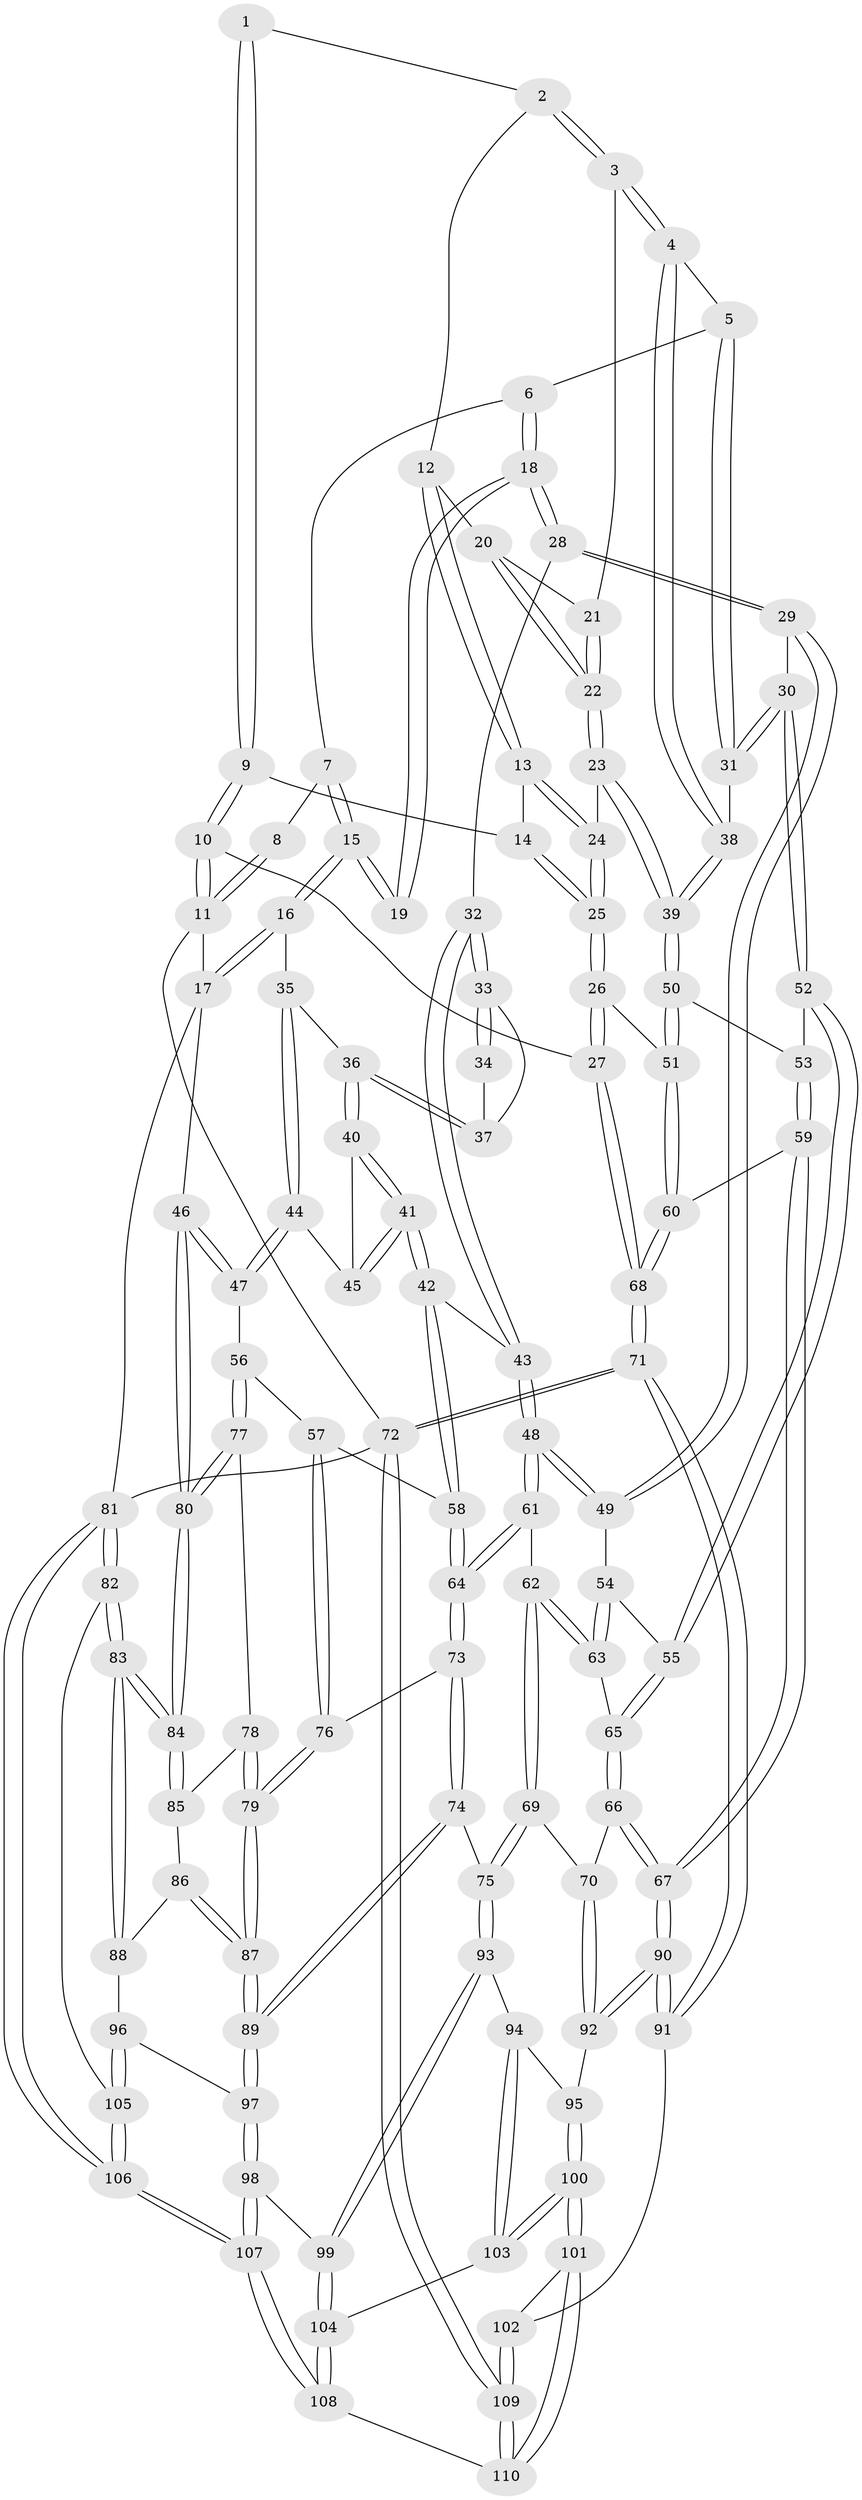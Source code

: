 // coarse degree distribution, {3: 0.2727272727272727, 6: 0.13636363636363635, 2: 0.045454545454545456, 4: 0.29545454545454547, 5: 0.13636363636363635, 1: 0.022727272727272728, 8: 0.022727272727272728, 7: 0.06818181818181818}
// Generated by graph-tools (version 1.1) at 2025/05/03/04/25 22:05:25]
// undirected, 110 vertices, 272 edges
graph export_dot {
graph [start="1"]
  node [color=gray90,style=filled];
  1 [pos="+0.11801214117224447+0"];
  2 [pos="+0.12639804121287124+0"];
  3 [pos="+0.251559068615816+0.082413529497377"];
  4 [pos="+0.2844432982330239+0.08065815642254726"];
  5 [pos="+0.36018805887637484+0.0005175467653120876"];
  6 [pos="+0.4170091950143913+0"];
  7 [pos="+0.4169579527904511+0"];
  8 [pos="+0.04431485771559775+0"];
  9 [pos="+0.060823400951411616+0.08542814155660101"];
  10 [pos="+0+0"];
  11 [pos="+0+0"];
  12 [pos="+0.1347135620855882+0.06283789629748057"];
  13 [pos="+0.1250909055504808+0.07781668325471497"];
  14 [pos="+0.06913091139838576+0.09436655203151587"];
  15 [pos="+1+0"];
  16 [pos="+1+0"];
  17 [pos="+1+0"];
  18 [pos="+0.560162374922364+0.10769976407457785"];
  19 [pos="+0.7629208597203286+0"];
  20 [pos="+0.14278447417089554+0.06779685399826843"];
  21 [pos="+0.22077768972866552+0.100467214148325"];
  22 [pos="+0.18583450653223016+0.16472719345486725"];
  23 [pos="+0.1606493370529273+0.2290499888573"];
  24 [pos="+0.12234401816254505+0.2307074864195058"];
  25 [pos="+0.03816251255740291+0.25679456709565224"];
  26 [pos="+0.02047900077480053+0.2660036991698941"];
  27 [pos="+0+0.2729932147288577"];
  28 [pos="+0.5484717652648236+0.1972191912072565"];
  29 [pos="+0.5101000269431715+0.22778377593387786"];
  30 [pos="+0.4725559398392511+0.2283942302602283"];
  31 [pos="+0.4564457373755853+0.2163617990101956"];
  32 [pos="+0.6173193192010168+0.20332815485537442"];
  33 [pos="+0.6711204618824627+0.17957119869998456"];
  34 [pos="+0.7321347226030965+0.060768813769032995"];
  35 [pos="+0.8734394879302211+0.16680630825329232"];
  36 [pos="+0.8114834592616683+0.21084964342069454"];
  37 [pos="+0.7584869304258178+0.1921100384734455"];
  38 [pos="+0.30672204357972715+0.1868394384929975"];
  39 [pos="+0.21752930961016817+0.251546251168863"];
  40 [pos="+0.8100685787093623+0.21487034527089474"];
  41 [pos="+0.7643773208825133+0.32518112398164745"];
  42 [pos="+0.7505273588006327+0.33884117027093313"];
  43 [pos="+0.7478841625189739+0.33809416791434094"];
  44 [pos="+0.9332078095881694+0.3369485981383261"];
  45 [pos="+0.8901883933731924+0.33092939958848416"];
  46 [pos="+1+0.38526163894037274"];
  47 [pos="+1+0.3985551941325491"];
  48 [pos="+0.5809751974619948+0.3820390113255118"];
  49 [pos="+0.5421631430891608+0.3103149741732022"];
  50 [pos="+0.2460198306199808+0.30499870541892976"];
  51 [pos="+0.14070781126401374+0.4317609872756914"];
  52 [pos="+0.3654324240876407+0.3540368959417733"];
  53 [pos="+0.2933935286035257+0.3413005912195629"];
  54 [pos="+0.4555925767337248+0.4119314181241139"];
  55 [pos="+0.36810138286143995+0.36362897690071505"];
  56 [pos="+0.862323031796741+0.49308369343887964"];
  57 [pos="+0.82618678791478+0.4857049177175924"];
  58 [pos="+0.778550441709917+0.45143637797740266"];
  59 [pos="+0.17942833423684768+0.5626224829836084"];
  60 [pos="+0.1676876066781085+0.5602724336259246"];
  61 [pos="+0.5739123080988058+0.4709451109228235"];
  62 [pos="+0.5230617170993604+0.47672931286939213"];
  63 [pos="+0.49642752982119764+0.4647596513140502"];
  64 [pos="+0.6106360590778437+0.512391101014446"];
  65 [pos="+0.36140069813613435+0.47399999924077724"];
  66 [pos="+0.3075431496854753+0.5813451267572072"];
  67 [pos="+0.19652314017660077+0.5703955086732212"];
  68 [pos="+0+0.6773247495030035"];
  69 [pos="+0.4166629463327045+0.5895496859402716"];
  70 [pos="+0.31988975144348425+0.5908019469448392"];
  71 [pos="+0+0.8586097502523339"];
  72 [pos="+0+1"];
  73 [pos="+0.616304545671094+0.6037055345335637"];
  74 [pos="+0.5796557249560262+0.6651678963728931"];
  75 [pos="+0.5694129004252019+0.6732099890824925"];
  76 [pos="+0.7353158302133606+0.618619571381883"];
  77 [pos="+0.8933952931578202+0.5867529688204306"];
  78 [pos="+0.8948009850203998+0.5984048339598228"];
  79 [pos="+0.7687312684152695+0.6608828922746987"];
  80 [pos="+1+0.5088668256366446"];
  81 [pos="+1+1"];
  82 [pos="+1+1"];
  83 [pos="+1+0.9079145618895482"];
  84 [pos="+1+0.7633375183491825"];
  85 [pos="+0.9043611537429576+0.6156026592390788"];
  86 [pos="+0.8957198071837488+0.6498543416258248"];
  87 [pos="+0.7819893504956127+0.7614004818347597"];
  88 [pos="+0.9176665223923172+0.7298916229878927"];
  89 [pos="+0.779604733072129+0.7765586804318267"];
  90 [pos="+0.21619828144006462+0.8337321847238757"];
  91 [pos="+0.21443262913976435+0.8380187516699731"];
  92 [pos="+0.3573456823237414+0.7201057921325663"];
  93 [pos="+0.539700230111826+0.7497441446244383"];
  94 [pos="+0.4499523245695587+0.7598560647230254"];
  95 [pos="+0.373071155234515+0.7334482800036364"];
  96 [pos="+0.7958375134949458+0.7889823714888701"];
  97 [pos="+0.780650987158522+0.7808421483141427"];
  98 [pos="+0.6765128688593425+0.867173802708981"];
  99 [pos="+0.5758512619034872+0.8422546192713708"];
  100 [pos="+0.34705471269733096+0.9017203610633385"];
  101 [pos="+0.34402965124771057+0.9055274026598564"];
  102 [pos="+0.23967967707797871+0.8693602160056862"];
  103 [pos="+0.416025896107953+0.8592035110793566"];
  104 [pos="+0.5362064340977938+0.8982184152080571"];
  105 [pos="+0.825555620260351+0.8197540679357067"];
  106 [pos="+0.8052834418616317+1"];
  107 [pos="+0.7926096156331505+1"];
  108 [pos="+0.45623027692334234+1"];
  109 [pos="+0.12258100360653693+1"];
  110 [pos="+0.4535896692676713+1"];
  1 -- 2;
  1 -- 9;
  1 -- 9;
  2 -- 3;
  2 -- 3;
  2 -- 12;
  3 -- 4;
  3 -- 4;
  3 -- 21;
  4 -- 5;
  4 -- 38;
  4 -- 38;
  5 -- 6;
  5 -- 31;
  5 -- 31;
  6 -- 7;
  6 -- 18;
  6 -- 18;
  7 -- 8;
  7 -- 15;
  7 -- 15;
  8 -- 11;
  8 -- 11;
  9 -- 10;
  9 -- 10;
  9 -- 14;
  10 -- 11;
  10 -- 11;
  10 -- 27;
  11 -- 17;
  11 -- 72;
  12 -- 13;
  12 -- 13;
  12 -- 20;
  13 -- 14;
  13 -- 24;
  13 -- 24;
  14 -- 25;
  14 -- 25;
  15 -- 16;
  15 -- 16;
  15 -- 19;
  15 -- 19;
  16 -- 17;
  16 -- 17;
  16 -- 35;
  17 -- 46;
  17 -- 81;
  18 -- 19;
  18 -- 19;
  18 -- 28;
  18 -- 28;
  20 -- 21;
  20 -- 22;
  20 -- 22;
  21 -- 22;
  21 -- 22;
  22 -- 23;
  22 -- 23;
  23 -- 24;
  23 -- 39;
  23 -- 39;
  24 -- 25;
  24 -- 25;
  25 -- 26;
  25 -- 26;
  26 -- 27;
  26 -- 27;
  26 -- 51;
  27 -- 68;
  27 -- 68;
  28 -- 29;
  28 -- 29;
  28 -- 32;
  29 -- 30;
  29 -- 49;
  29 -- 49;
  30 -- 31;
  30 -- 31;
  30 -- 52;
  30 -- 52;
  31 -- 38;
  32 -- 33;
  32 -- 33;
  32 -- 43;
  32 -- 43;
  33 -- 34;
  33 -- 34;
  33 -- 37;
  34 -- 37;
  35 -- 36;
  35 -- 44;
  35 -- 44;
  36 -- 37;
  36 -- 37;
  36 -- 40;
  36 -- 40;
  38 -- 39;
  38 -- 39;
  39 -- 50;
  39 -- 50;
  40 -- 41;
  40 -- 41;
  40 -- 45;
  41 -- 42;
  41 -- 42;
  41 -- 45;
  41 -- 45;
  42 -- 43;
  42 -- 58;
  42 -- 58;
  43 -- 48;
  43 -- 48;
  44 -- 45;
  44 -- 47;
  44 -- 47;
  46 -- 47;
  46 -- 47;
  46 -- 80;
  46 -- 80;
  47 -- 56;
  48 -- 49;
  48 -- 49;
  48 -- 61;
  48 -- 61;
  49 -- 54;
  50 -- 51;
  50 -- 51;
  50 -- 53;
  51 -- 60;
  51 -- 60;
  52 -- 53;
  52 -- 55;
  52 -- 55;
  53 -- 59;
  53 -- 59;
  54 -- 55;
  54 -- 63;
  54 -- 63;
  55 -- 65;
  55 -- 65;
  56 -- 57;
  56 -- 77;
  56 -- 77;
  57 -- 58;
  57 -- 76;
  57 -- 76;
  58 -- 64;
  58 -- 64;
  59 -- 60;
  59 -- 67;
  59 -- 67;
  60 -- 68;
  60 -- 68;
  61 -- 62;
  61 -- 64;
  61 -- 64;
  62 -- 63;
  62 -- 63;
  62 -- 69;
  62 -- 69;
  63 -- 65;
  64 -- 73;
  64 -- 73;
  65 -- 66;
  65 -- 66;
  66 -- 67;
  66 -- 67;
  66 -- 70;
  67 -- 90;
  67 -- 90;
  68 -- 71;
  68 -- 71;
  69 -- 70;
  69 -- 75;
  69 -- 75;
  70 -- 92;
  70 -- 92;
  71 -- 72;
  71 -- 72;
  71 -- 91;
  71 -- 91;
  72 -- 109;
  72 -- 109;
  72 -- 81;
  73 -- 74;
  73 -- 74;
  73 -- 76;
  74 -- 75;
  74 -- 89;
  74 -- 89;
  75 -- 93;
  75 -- 93;
  76 -- 79;
  76 -- 79;
  77 -- 78;
  77 -- 80;
  77 -- 80;
  78 -- 79;
  78 -- 79;
  78 -- 85;
  79 -- 87;
  79 -- 87;
  80 -- 84;
  80 -- 84;
  81 -- 82;
  81 -- 82;
  81 -- 106;
  81 -- 106;
  82 -- 83;
  82 -- 83;
  82 -- 105;
  83 -- 84;
  83 -- 84;
  83 -- 88;
  83 -- 88;
  84 -- 85;
  84 -- 85;
  85 -- 86;
  86 -- 87;
  86 -- 87;
  86 -- 88;
  87 -- 89;
  87 -- 89;
  88 -- 96;
  89 -- 97;
  89 -- 97;
  90 -- 91;
  90 -- 91;
  90 -- 92;
  90 -- 92;
  91 -- 102;
  92 -- 95;
  93 -- 94;
  93 -- 99;
  93 -- 99;
  94 -- 95;
  94 -- 103;
  94 -- 103;
  95 -- 100;
  95 -- 100;
  96 -- 97;
  96 -- 105;
  96 -- 105;
  97 -- 98;
  97 -- 98;
  98 -- 99;
  98 -- 107;
  98 -- 107;
  99 -- 104;
  99 -- 104;
  100 -- 101;
  100 -- 101;
  100 -- 103;
  100 -- 103;
  101 -- 102;
  101 -- 110;
  101 -- 110;
  102 -- 109;
  102 -- 109;
  103 -- 104;
  104 -- 108;
  104 -- 108;
  105 -- 106;
  105 -- 106;
  106 -- 107;
  106 -- 107;
  107 -- 108;
  107 -- 108;
  108 -- 110;
  109 -- 110;
  109 -- 110;
}
